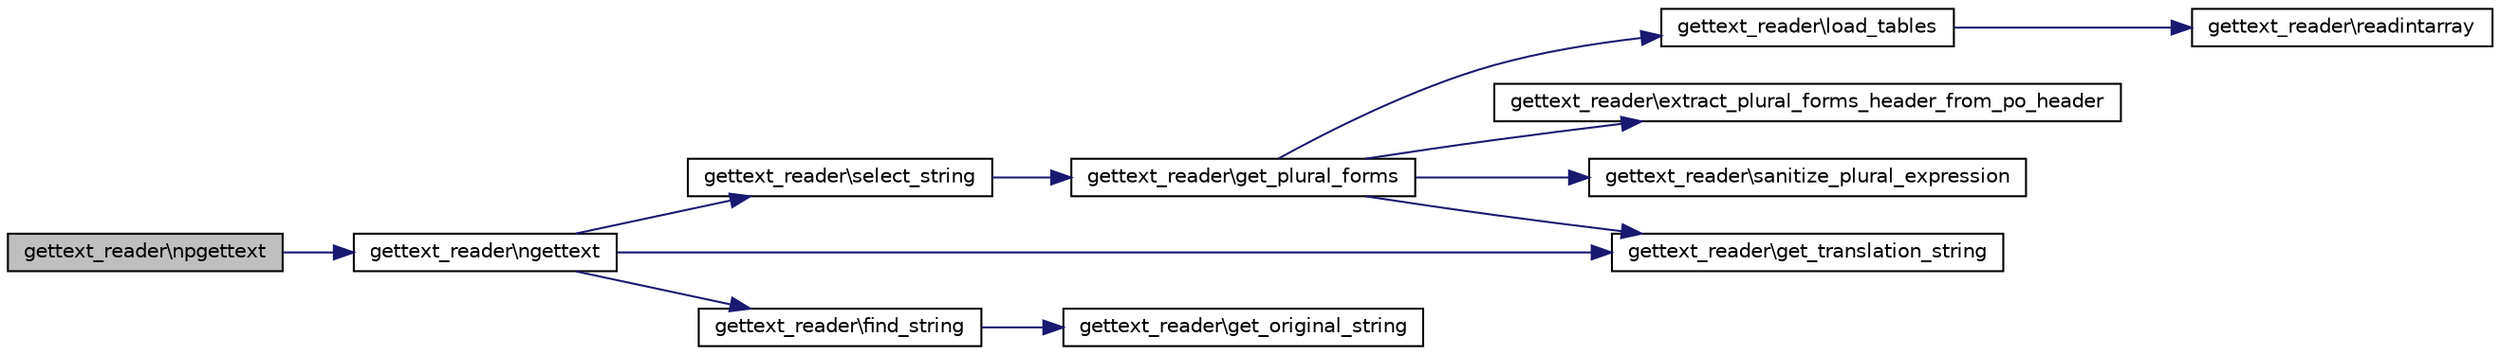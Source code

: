 digraph G
{
  edge [fontname="Helvetica",fontsize="10",labelfontname="Helvetica",labelfontsize="10"];
  node [fontname="Helvetica",fontsize="10",shape=record];
  rankdir="LR";
  Node1 [label="gettext_reader\\npgettext",height=0.2,width=0.4,color="black", fillcolor="grey75", style="filled" fontcolor="black"];
  Node1 -> Node2 [color="midnightblue",fontsize="10",style="solid",fontname="Helvetica"];
  Node2 [label="gettext_reader\\ngettext",height=0.2,width=0.4,color="black", fillcolor="white", style="filled",URL="$classgettext__reader.html#a68ca60ca885de611b4c33975f79c539c",tooltip="Plural version of gettext."];
  Node2 -> Node3 [color="midnightblue",fontsize="10",style="solid",fontname="Helvetica"];
  Node3 [label="gettext_reader\\select_string",height=0.2,width=0.4,color="black", fillcolor="white", style="filled",URL="$classgettext__reader.html#a7b56a1911c46de99e13677ac10c8d11f",tooltip="Detects which plural form to take."];
  Node3 -> Node4 [color="midnightblue",fontsize="10",style="solid",fontname="Helvetica"];
  Node4 [label="gettext_reader\\get_plural_forms",height=0.2,width=0.4,color="black", fillcolor="white", style="filled",URL="$classgettext__reader.html#a6d4d42aeb8e669c82bdd029aacd5afb0",tooltip="Get possible plural forms from MO header."];
  Node4 -> Node5 [color="midnightblue",fontsize="10",style="solid",fontname="Helvetica"];
  Node5 [label="gettext_reader\\load_tables",height=0.2,width=0.4,color="black", fillcolor="white", style="filled",URL="$classgettext__reader.html#a3905d057598a325b328c6be564c6ada5",tooltip="Loads the translation tables from the MO file into the cache If caching is enabled, also loads all strings into a cache to speed up translation lookups."];
  Node5 -> Node6 [color="midnightblue",fontsize="10",style="solid",fontname="Helvetica"];
  Node6 [label="gettext_reader\\readintarray",height=0.2,width=0.4,color="black", fillcolor="white", style="filled",URL="$classgettext__reader.html#a295a5793ddaf41f104511d1dee4f2ce5",tooltip="Reads an array of Integers from the Stream."];
  Node4 -> Node7 [color="midnightblue",fontsize="10",style="solid",fontname="Helvetica"];
  Node7 [label="gettext_reader\\get_translation_string",height=0.2,width=0.4,color="black", fillcolor="white", style="filled",URL="$classgettext__reader.html#ad1e4c97363185f3ab6a049c6e58ab3b9",tooltip="Returns a string from the &quot;translations&quot; table."];
  Node4 -> Node8 [color="midnightblue",fontsize="10",style="solid",fontname="Helvetica"];
  Node8 [label="gettext_reader\\extract_plural_forms_header_from_po_header",height=0.2,width=0.4,color="black", fillcolor="white", style="filled",URL="$classgettext__reader.html#af61b2be9b5df295eba211f65defed956",tooltip="Parse full PO header and extract only plural forms line."];
  Node4 -> Node9 [color="midnightblue",fontsize="10",style="solid",fontname="Helvetica"];
  Node9 [label="gettext_reader\\sanitize_plural_expression",height=0.2,width=0.4,color="black", fillcolor="white", style="filled",URL="$classgettext__reader.html#a1b885c0ae716a18492ea8a60d65bab46",tooltip="Sanitize plural form expression for use in PHP eval call."];
  Node2 -> Node10 [color="midnightblue",fontsize="10",style="solid",fontname="Helvetica"];
  Node10 [label="gettext_reader\\find_string",height=0.2,width=0.4,color="black", fillcolor="white", style="filled",URL="$classgettext__reader.html#a1ad27cb6d28b547d7016c676b626cf2c",tooltip="Binary search for string."];
  Node10 -> Node11 [color="midnightblue",fontsize="10",style="solid",fontname="Helvetica"];
  Node11 [label="gettext_reader\\get_original_string",height=0.2,width=0.4,color="black", fillcolor="white", style="filled",URL="$classgettext__reader.html#ae13bcf14ad939916763d03f1a7da7c75",tooltip="Returns a string from the &quot;originals&quot; table."];
  Node2 -> Node7 [color="midnightblue",fontsize="10",style="solid",fontname="Helvetica"];
}
